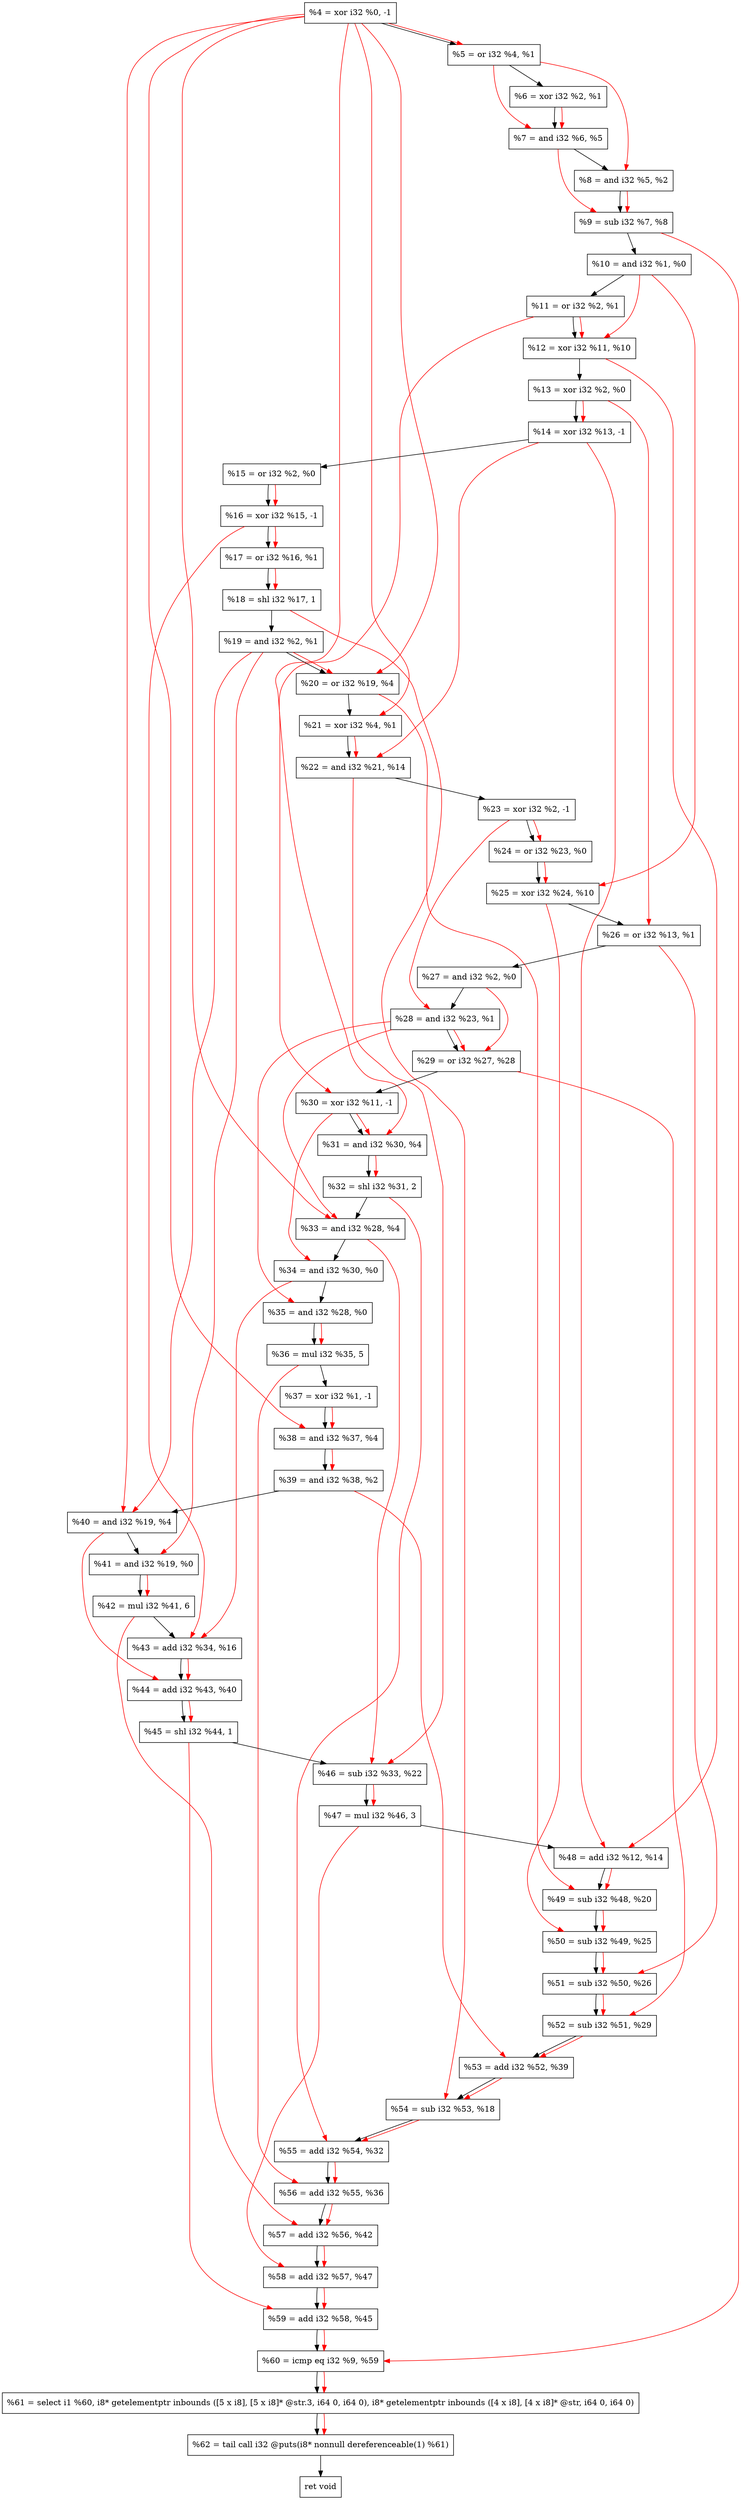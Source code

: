 digraph "DFG for'crackme' function" {
	Node0xe9ace0[shape=record, label="  %4 = xor i32 %0, -1"];
	Node0xe9ada0[shape=record, label="  %5 = or i32 %4, %1"];
	Node0xe9ae10[shape=record, label="  %6 = xor i32 %2, %1"];
	Node0xe9ae80[shape=record, label="  %7 = and i32 %6, %5"];
	Node0xe9aef0[shape=record, label="  %8 = and i32 %5, %2"];
	Node0xe9af60[shape=record, label="  %9 = sub i32 %7, %8"];
	Node0xe9afd0[shape=record, label="  %10 = and i32 %1, %0"];
	Node0xe9b040[shape=record, label="  %11 = or i32 %2, %1"];
	Node0xe9b0b0[shape=record, label="  %12 = xor i32 %11, %10"];
	Node0xe9b120[shape=record, label="  %13 = xor i32 %2, %0"];
	Node0xe9b190[shape=record, label="  %14 = xor i32 %13, -1"];
	Node0xe9b200[shape=record, label="  %15 = or i32 %2, %0"];
	Node0xe9b270[shape=record, label="  %16 = xor i32 %15, -1"];
	Node0xe9b2e0[shape=record, label="  %17 = or i32 %16, %1"];
	Node0xe9b350[shape=record, label="  %18 = shl i32 %17, 1"];
	Node0xe9b3c0[shape=record, label="  %19 = and i32 %2, %1"];
	Node0xe9b430[shape=record, label="  %20 = or i32 %19, %4"];
	Node0xe9b4a0[shape=record, label="  %21 = xor i32 %4, %1"];
	Node0xe9b510[shape=record, label="  %22 = and i32 %21, %14"];
	Node0xe9b580[shape=record, label="  %23 = xor i32 %2, -1"];
	Node0xe9b5f0[shape=record, label="  %24 = or i32 %23, %0"];
	Node0xe9b660[shape=record, label="  %25 = xor i32 %24, %10"];
	Node0xe9b6d0[shape=record, label="  %26 = or i32 %13, %1"];
	Node0xe9b740[shape=record, label="  %27 = and i32 %2, %0"];
	Node0xe9b7b0[shape=record, label="  %28 = and i32 %23, %1"];
	Node0xe9b820[shape=record, label="  %29 = or i32 %27, %28"];
	Node0xe9b890[shape=record, label="  %30 = xor i32 %11, -1"];
	Node0xe9b900[shape=record, label="  %31 = and i32 %30, %4"];
	Node0xe9b9a0[shape=record, label="  %32 = shl i32 %31, 2"];
	Node0xe9bc20[shape=record, label="  %33 = and i32 %28, %4"];
	Node0xe9bc90[shape=record, label="  %34 = and i32 %30, %0"];
	Node0xe9bd00[shape=record, label="  %35 = and i32 %28, %0"];
	Node0xe9bda0[shape=record, label="  %36 = mul i32 %35, 5"];
	Node0xe9be10[shape=record, label="  %37 = xor i32 %1, -1"];
	Node0xe9be80[shape=record, label="  %38 = and i32 %37, %4"];
	Node0xe9bef0[shape=record, label="  %39 = and i32 %38, %2"];
	Node0xe9bf60[shape=record, label="  %40 = and i32 %19, %4"];
	Node0xe9bfd0[shape=record, label="  %41 = and i32 %19, %0"];
	Node0xe9c070[shape=record, label="  %42 = mul i32 %41, 6"];
	Node0xe9c0e0[shape=record, label="  %43 = add i32 %34, %16"];
	Node0xe9c150[shape=record, label="  %44 = add i32 %43, %40"];
	Node0xe9c1c0[shape=record, label="  %45 = shl i32 %44, 1"];
	Node0xe9c230[shape=record, label="  %46 = sub i32 %33, %22"];
	Node0xe9c2d0[shape=record, label="  %47 = mul i32 %46, 3"];
	Node0xe9c340[shape=record, label="  %48 = add i32 %12, %14"];
	Node0xe9c3b0[shape=record, label="  %49 = sub i32 %48, %20"];
	Node0xe9c420[shape=record, label="  %50 = sub i32 %49, %25"];
	Node0xe9c490[shape=record, label="  %51 = sub i32 %50, %26"];
	Node0xe9c500[shape=record, label="  %52 = sub i32 %51, %29"];
	Node0xe9c570[shape=record, label="  %53 = add i32 %52, %39"];
	Node0xe9c5e0[shape=record, label="  %54 = sub i32 %53, %18"];
	Node0xe9c650[shape=record, label="  %55 = add i32 %54, %32"];
	Node0xe9c6c0[shape=record, label="  %56 = add i32 %55, %36"];
	Node0xe9c730[shape=record, label="  %57 = add i32 %56, %42"];
	Node0xe9c7a0[shape=record, label="  %58 = add i32 %57, %47"];
	Node0xe9c810[shape=record, label="  %59 = add i32 %58, %45"];
	Node0xe9c880[shape=record, label="  %60 = icmp eq i32 %9, %59"];
	Node0xe3b268[shape=record, label="  %61 = select i1 %60, i8* getelementptr inbounds ([5 x i8], [5 x i8]* @str.3, i64 0, i64 0), i8* getelementptr inbounds ([4 x i8], [4 x i8]* @str, i64 0, i64 0)"];
	Node0xe9cd20[shape=record, label="  %62 = tail call i32 @puts(i8* nonnull dereferenceable(1) %61)"];
	Node0xe9cd70[shape=record, label="  ret void"];
	Node0xe9ace0 -> Node0xe9ada0;
	Node0xe9ada0 -> Node0xe9ae10;
	Node0xe9ae10 -> Node0xe9ae80;
	Node0xe9ae80 -> Node0xe9aef0;
	Node0xe9aef0 -> Node0xe9af60;
	Node0xe9af60 -> Node0xe9afd0;
	Node0xe9afd0 -> Node0xe9b040;
	Node0xe9b040 -> Node0xe9b0b0;
	Node0xe9b0b0 -> Node0xe9b120;
	Node0xe9b120 -> Node0xe9b190;
	Node0xe9b190 -> Node0xe9b200;
	Node0xe9b200 -> Node0xe9b270;
	Node0xe9b270 -> Node0xe9b2e0;
	Node0xe9b2e0 -> Node0xe9b350;
	Node0xe9b350 -> Node0xe9b3c0;
	Node0xe9b3c0 -> Node0xe9b430;
	Node0xe9b430 -> Node0xe9b4a0;
	Node0xe9b4a0 -> Node0xe9b510;
	Node0xe9b510 -> Node0xe9b580;
	Node0xe9b580 -> Node0xe9b5f0;
	Node0xe9b5f0 -> Node0xe9b660;
	Node0xe9b660 -> Node0xe9b6d0;
	Node0xe9b6d0 -> Node0xe9b740;
	Node0xe9b740 -> Node0xe9b7b0;
	Node0xe9b7b0 -> Node0xe9b820;
	Node0xe9b820 -> Node0xe9b890;
	Node0xe9b890 -> Node0xe9b900;
	Node0xe9b900 -> Node0xe9b9a0;
	Node0xe9b9a0 -> Node0xe9bc20;
	Node0xe9bc20 -> Node0xe9bc90;
	Node0xe9bc90 -> Node0xe9bd00;
	Node0xe9bd00 -> Node0xe9bda0;
	Node0xe9bda0 -> Node0xe9be10;
	Node0xe9be10 -> Node0xe9be80;
	Node0xe9be80 -> Node0xe9bef0;
	Node0xe9bef0 -> Node0xe9bf60;
	Node0xe9bf60 -> Node0xe9bfd0;
	Node0xe9bfd0 -> Node0xe9c070;
	Node0xe9c070 -> Node0xe9c0e0;
	Node0xe9c0e0 -> Node0xe9c150;
	Node0xe9c150 -> Node0xe9c1c0;
	Node0xe9c1c0 -> Node0xe9c230;
	Node0xe9c230 -> Node0xe9c2d0;
	Node0xe9c2d0 -> Node0xe9c340;
	Node0xe9c340 -> Node0xe9c3b0;
	Node0xe9c3b0 -> Node0xe9c420;
	Node0xe9c420 -> Node0xe9c490;
	Node0xe9c490 -> Node0xe9c500;
	Node0xe9c500 -> Node0xe9c570;
	Node0xe9c570 -> Node0xe9c5e0;
	Node0xe9c5e0 -> Node0xe9c650;
	Node0xe9c650 -> Node0xe9c6c0;
	Node0xe9c6c0 -> Node0xe9c730;
	Node0xe9c730 -> Node0xe9c7a0;
	Node0xe9c7a0 -> Node0xe9c810;
	Node0xe9c810 -> Node0xe9c880;
	Node0xe9c880 -> Node0xe3b268;
	Node0xe3b268 -> Node0xe9cd20;
	Node0xe9cd20 -> Node0xe9cd70;
edge [color=red]
	Node0xe9ace0 -> Node0xe9ada0;
	Node0xe9ae10 -> Node0xe9ae80;
	Node0xe9ada0 -> Node0xe9ae80;
	Node0xe9ada0 -> Node0xe9aef0;
	Node0xe9ae80 -> Node0xe9af60;
	Node0xe9aef0 -> Node0xe9af60;
	Node0xe9b040 -> Node0xe9b0b0;
	Node0xe9afd0 -> Node0xe9b0b0;
	Node0xe9b120 -> Node0xe9b190;
	Node0xe9b200 -> Node0xe9b270;
	Node0xe9b270 -> Node0xe9b2e0;
	Node0xe9b2e0 -> Node0xe9b350;
	Node0xe9b3c0 -> Node0xe9b430;
	Node0xe9ace0 -> Node0xe9b430;
	Node0xe9ace0 -> Node0xe9b4a0;
	Node0xe9b4a0 -> Node0xe9b510;
	Node0xe9b190 -> Node0xe9b510;
	Node0xe9b580 -> Node0xe9b5f0;
	Node0xe9b5f0 -> Node0xe9b660;
	Node0xe9afd0 -> Node0xe9b660;
	Node0xe9b120 -> Node0xe9b6d0;
	Node0xe9b580 -> Node0xe9b7b0;
	Node0xe9b740 -> Node0xe9b820;
	Node0xe9b7b0 -> Node0xe9b820;
	Node0xe9b040 -> Node0xe9b890;
	Node0xe9b890 -> Node0xe9b900;
	Node0xe9ace0 -> Node0xe9b900;
	Node0xe9b900 -> Node0xe9b9a0;
	Node0xe9b7b0 -> Node0xe9bc20;
	Node0xe9ace0 -> Node0xe9bc20;
	Node0xe9b890 -> Node0xe9bc90;
	Node0xe9b7b0 -> Node0xe9bd00;
	Node0xe9bd00 -> Node0xe9bda0;
	Node0xe9be10 -> Node0xe9be80;
	Node0xe9ace0 -> Node0xe9be80;
	Node0xe9be80 -> Node0xe9bef0;
	Node0xe9b3c0 -> Node0xe9bf60;
	Node0xe9ace0 -> Node0xe9bf60;
	Node0xe9b3c0 -> Node0xe9bfd0;
	Node0xe9bfd0 -> Node0xe9c070;
	Node0xe9bc90 -> Node0xe9c0e0;
	Node0xe9b270 -> Node0xe9c0e0;
	Node0xe9c0e0 -> Node0xe9c150;
	Node0xe9bf60 -> Node0xe9c150;
	Node0xe9c150 -> Node0xe9c1c0;
	Node0xe9bc20 -> Node0xe9c230;
	Node0xe9b510 -> Node0xe9c230;
	Node0xe9c230 -> Node0xe9c2d0;
	Node0xe9b0b0 -> Node0xe9c340;
	Node0xe9b190 -> Node0xe9c340;
	Node0xe9c340 -> Node0xe9c3b0;
	Node0xe9b430 -> Node0xe9c3b0;
	Node0xe9c3b0 -> Node0xe9c420;
	Node0xe9b660 -> Node0xe9c420;
	Node0xe9c420 -> Node0xe9c490;
	Node0xe9b6d0 -> Node0xe9c490;
	Node0xe9c490 -> Node0xe9c500;
	Node0xe9b820 -> Node0xe9c500;
	Node0xe9c500 -> Node0xe9c570;
	Node0xe9bef0 -> Node0xe9c570;
	Node0xe9c570 -> Node0xe9c5e0;
	Node0xe9b350 -> Node0xe9c5e0;
	Node0xe9c5e0 -> Node0xe9c650;
	Node0xe9b9a0 -> Node0xe9c650;
	Node0xe9c650 -> Node0xe9c6c0;
	Node0xe9bda0 -> Node0xe9c6c0;
	Node0xe9c6c0 -> Node0xe9c730;
	Node0xe9c070 -> Node0xe9c730;
	Node0xe9c730 -> Node0xe9c7a0;
	Node0xe9c2d0 -> Node0xe9c7a0;
	Node0xe9c7a0 -> Node0xe9c810;
	Node0xe9c1c0 -> Node0xe9c810;
	Node0xe9af60 -> Node0xe9c880;
	Node0xe9c810 -> Node0xe9c880;
	Node0xe9c880 -> Node0xe3b268;
	Node0xe3b268 -> Node0xe9cd20;
}
